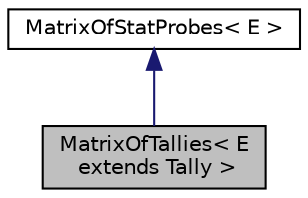 digraph "MatrixOfTallies&lt; E extends Tally &gt;"
{
 // INTERACTIVE_SVG=YES
  bgcolor="transparent";
  edge [fontname="Helvetica",fontsize="10",labelfontname="Helvetica",labelfontsize="10"];
  node [fontname="Helvetica",fontsize="10",shape=record];
  Node2 [label="MatrixOfTallies\< E\l extends Tally \>",height=0.2,width=0.4,color="black", fillcolor="grey75", style="filled", fontcolor="black"];
  Node3 -> Node2 [dir="back",color="midnightblue",fontsize="10",style="solid",fontname="Helvetica"];
  Node3 [label="MatrixOfStatProbes\< E \>",height=0.2,width=0.4,color="black",URL="$classumontreal_1_1ssj_1_1stat_1_1matrix_1_1MatrixOfStatProbes.html"];
}
